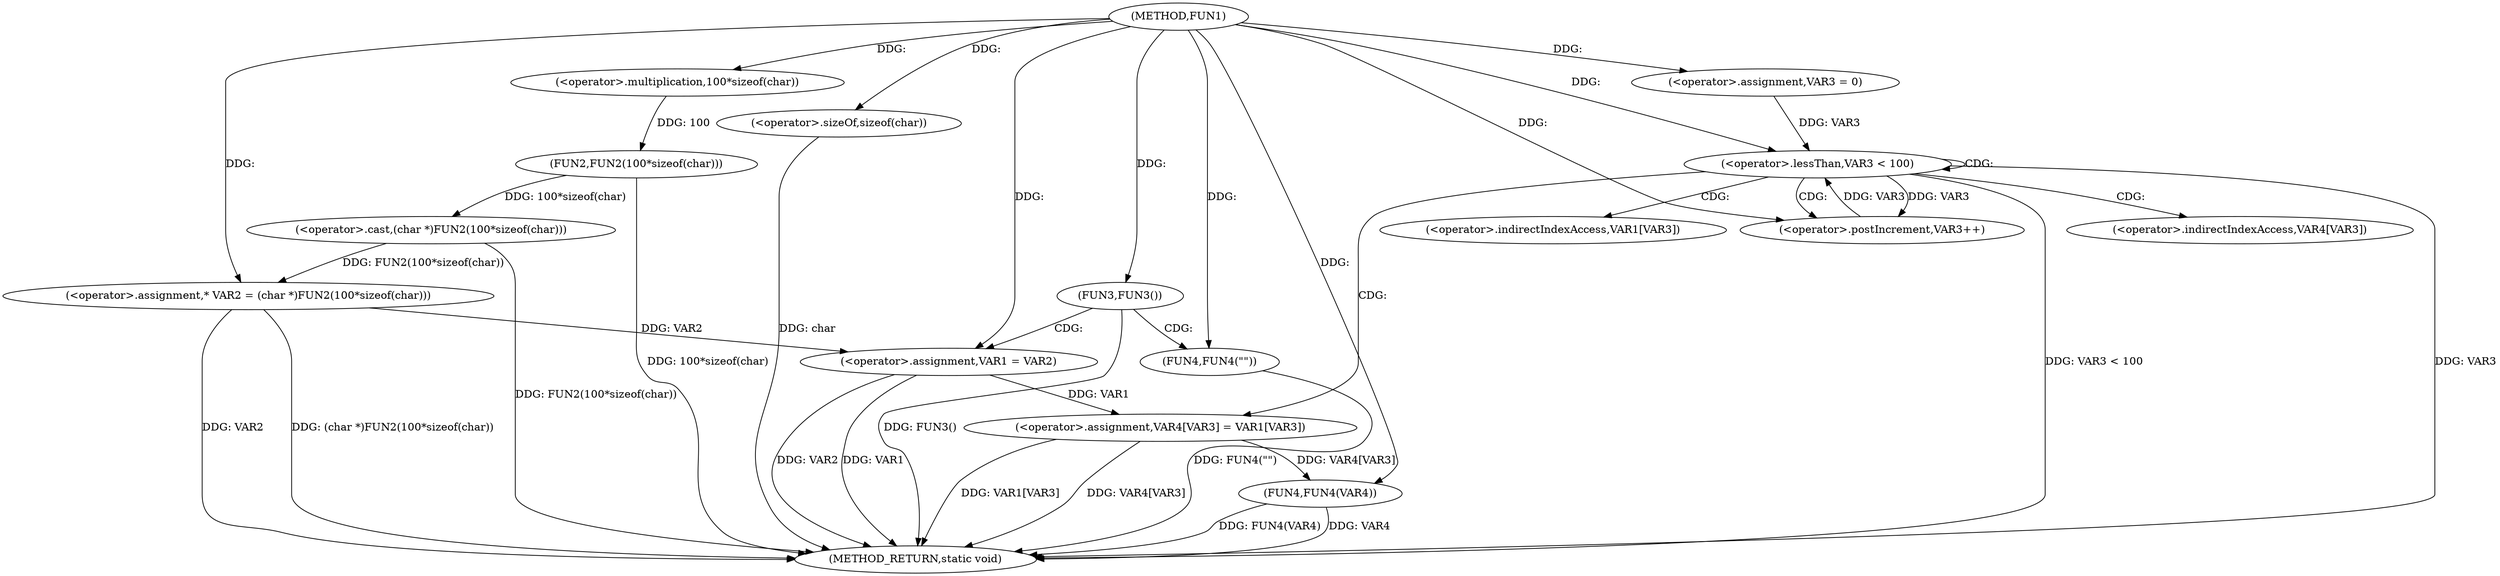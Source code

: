 digraph FUN1 {  
"1000100" [label = "(METHOD,FUN1)" ]
"1000145" [label = "(METHOD_RETURN,static void)" ]
"1000104" [label = "(<operator>.assignment,* VAR2 = (char *)FUN2(100*sizeof(char)))" ]
"1000106" [label = "(<operator>.cast,(char *)FUN2(100*sizeof(char)))" ]
"1000108" [label = "(FUN2,FUN2(100*sizeof(char)))" ]
"1000109" [label = "(<operator>.multiplication,100*sizeof(char))" ]
"1000111" [label = "(<operator>.sizeOf,sizeof(char))" ]
"1000114" [label = "(FUN3,FUN3())" ]
"1000116" [label = "(FUN4,FUN4(\"\"))" ]
"1000120" [label = "(<operator>.assignment,VAR1 = VAR2)" ]
"1000127" [label = "(<operator>.assignment,VAR3 = 0)" ]
"1000130" [label = "(<operator>.lessThan,VAR3 < 100)" ]
"1000133" [label = "(<operator>.postIncrement,VAR3++)" ]
"1000136" [label = "(<operator>.assignment,VAR4[VAR3] = VAR1[VAR3])" ]
"1000143" [label = "(FUN4,FUN4(VAR4))" ]
"1000137" [label = "(<operator>.indirectIndexAccess,VAR4[VAR3])" ]
"1000140" [label = "(<operator>.indirectIndexAccess,VAR1[VAR3])" ]
  "1000130" -> "1000145"  [ label = "DDG: VAR3 < 100"] 
  "1000106" -> "1000145"  [ label = "DDG: FUN2(100*sizeof(char))"] 
  "1000104" -> "1000145"  [ label = "DDG: VAR2"] 
  "1000114" -> "1000145"  [ label = "DDG: FUN3()"] 
  "1000136" -> "1000145"  [ label = "DDG: VAR1[VAR3]"] 
  "1000143" -> "1000145"  [ label = "DDG: VAR4"] 
  "1000120" -> "1000145"  [ label = "DDG: VAR1"] 
  "1000130" -> "1000145"  [ label = "DDG: VAR3"] 
  "1000111" -> "1000145"  [ label = "DDG: char"] 
  "1000143" -> "1000145"  [ label = "DDG: FUN4(VAR4)"] 
  "1000120" -> "1000145"  [ label = "DDG: VAR2"] 
  "1000116" -> "1000145"  [ label = "DDG: FUN4(\"\")"] 
  "1000136" -> "1000145"  [ label = "DDG: VAR4[VAR3]"] 
  "1000104" -> "1000145"  [ label = "DDG: (char *)FUN2(100*sizeof(char))"] 
  "1000108" -> "1000145"  [ label = "DDG: 100*sizeof(char)"] 
  "1000106" -> "1000104"  [ label = "DDG: FUN2(100*sizeof(char))"] 
  "1000100" -> "1000104"  [ label = "DDG: "] 
  "1000108" -> "1000106"  [ label = "DDG: 100*sizeof(char)"] 
  "1000109" -> "1000108"  [ label = "DDG: 100"] 
  "1000100" -> "1000109"  [ label = "DDG: "] 
  "1000100" -> "1000111"  [ label = "DDG: "] 
  "1000100" -> "1000114"  [ label = "DDG: "] 
  "1000100" -> "1000116"  [ label = "DDG: "] 
  "1000104" -> "1000120"  [ label = "DDG: VAR2"] 
  "1000100" -> "1000120"  [ label = "DDG: "] 
  "1000100" -> "1000127"  [ label = "DDG: "] 
  "1000133" -> "1000130"  [ label = "DDG: VAR3"] 
  "1000127" -> "1000130"  [ label = "DDG: VAR3"] 
  "1000100" -> "1000130"  [ label = "DDG: "] 
  "1000130" -> "1000133"  [ label = "DDG: VAR3"] 
  "1000100" -> "1000133"  [ label = "DDG: "] 
  "1000120" -> "1000136"  [ label = "DDG: VAR1"] 
  "1000136" -> "1000143"  [ label = "DDG: VAR4[VAR3]"] 
  "1000100" -> "1000143"  [ label = "DDG: "] 
  "1000114" -> "1000116"  [ label = "CDG: "] 
  "1000114" -> "1000120"  [ label = "CDG: "] 
  "1000130" -> "1000137"  [ label = "CDG: "] 
  "1000130" -> "1000130"  [ label = "CDG: "] 
  "1000130" -> "1000133"  [ label = "CDG: "] 
  "1000130" -> "1000136"  [ label = "CDG: "] 
  "1000130" -> "1000140"  [ label = "CDG: "] 
}
